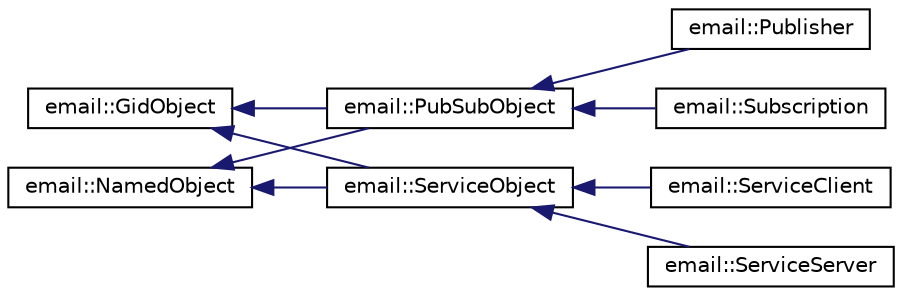 digraph "Graphical Class Hierarchy"
{
 // LATEX_PDF_SIZE
  edge [fontname="Helvetica",fontsize="10",labelfontname="Helvetica",labelfontsize="10"];
  node [fontname="Helvetica",fontsize="10",shape=record];
  rankdir="LR";
  Node32 [label="email::GidObject",height=0.2,width=0.4,color="black", fillcolor="white", style="filled",URL="$classemail_1_1GidObject.html",tooltip="Abstract object with a GID."];
  Node32 -> Node1 [dir="back",color="midnightblue",fontsize="10",style="solid",fontname="Helvetica"];
  Node1 [label="email::PubSubObject",height=0.2,width=0.4,color="black", fillcolor="white", style="filled",URL="$classemail_1_1PubSubObject.html",tooltip="Abstract pub or sub object."];
  Node1 -> Node2 [dir="back",color="midnightblue",fontsize="10",style="solid",fontname="Helvetica"];
  Node2 [label="email::Publisher",height=0.2,width=0.4,color="black", fillcolor="white", style="filled",URL="$classemail_1_1Publisher.html",tooltip="Message publisher."];
  Node1 -> Node3 [dir="back",color="midnightblue",fontsize="10",style="solid",fontname="Helvetica"];
  Node3 [label="email::Subscription",height=0.2,width=0.4,color="black", fillcolor="white", style="filled",URL="$classemail_1_1Subscription.html",tooltip="Message subscription."];
  Node32 -> Node4 [dir="back",color="midnightblue",fontsize="10",style="solid",fontname="Helvetica"];
  Node4 [label="email::ServiceObject",height=0.2,width=0.4,color="black", fillcolor="white", style="filled",URL="$classemail_1_1ServiceObject.html",tooltip="Abstract service object."];
  Node4 -> Node5 [dir="back",color="midnightblue",fontsize="10",style="solid",fontname="Helvetica"];
  Node5 [label="email::ServiceClient",height=0.2,width=0.4,color="black", fillcolor="white", style="filled",URL="$classemail_1_1ServiceClient.html",tooltip="Service client."];
  Node4 -> Node6 [dir="back",color="midnightblue",fontsize="10",style="solid",fontname="Helvetica"];
  Node6 [label="email::ServiceServer",height=0.2,width=0.4,color="black", fillcolor="white", style="filled",URL="$classemail_1_1ServiceServer.html",tooltip="Service server."];
  Node0 [label="email::NamedObject",height=0.2,width=0.4,color="black", fillcolor="white", style="filled",URL="$classemail_1_1NamedObject.html",tooltip="Abstract object with a name."];
  Node0 -> Node1 [dir="back",color="midnightblue",fontsize="10",style="solid",fontname="Helvetica"];
  Node0 -> Node4 [dir="back",color="midnightblue",fontsize="10",style="solid",fontname="Helvetica"];
}
